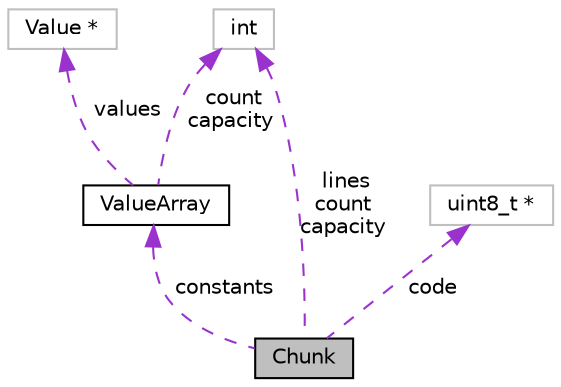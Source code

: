 digraph "Chunk"
{
 // INTERACTIVE_SVG=YES
 // LATEX_PDF_SIZE
  edge [fontname="Helvetica",fontsize="10",labelfontname="Helvetica",labelfontsize="10"];
  node [fontname="Helvetica",fontsize="10",shape=record];
  Node1 [label="Chunk",height=0.2,width=0.4,color="black", fillcolor="grey75", style="filled", fontcolor="black",tooltip="Chunk Data Structure."];
  Node2 -> Node1 [dir="back",color="darkorchid3",fontsize="10",style="dashed",label=" constants" ,fontname="Helvetica"];
  Node2 [label="ValueArray",height=0.2,width=0.4,color="black", fillcolor="white", style="filled",URL="$struct_value_array.html",tooltip="ValueArray Data Structure."];
  Node3 -> Node2 [dir="back",color="darkorchid3",fontsize="10",style="dashed",label=" values" ,fontname="Helvetica"];
  Node3 [label="Value *",height=0.2,width=0.4,color="grey75", fillcolor="white", style="filled",tooltip=" "];
  Node4 -> Node2 [dir="back",color="darkorchid3",fontsize="10",style="dashed",label=" count\ncapacity" ,fontname="Helvetica"];
  Node4 [label="int",height=0.2,width=0.4,color="grey75", fillcolor="white", style="filled",tooltip=" "];
  Node4 -> Node1 [dir="back",color="darkorchid3",fontsize="10",style="dashed",label=" lines\ncount\ncapacity" ,fontname="Helvetica"];
  Node5 -> Node1 [dir="back",color="darkorchid3",fontsize="10",style="dashed",label=" code" ,fontname="Helvetica"];
  Node5 [label="uint8_t *",height=0.2,width=0.4,color="grey75", fillcolor="white", style="filled",tooltip=" "];
}
